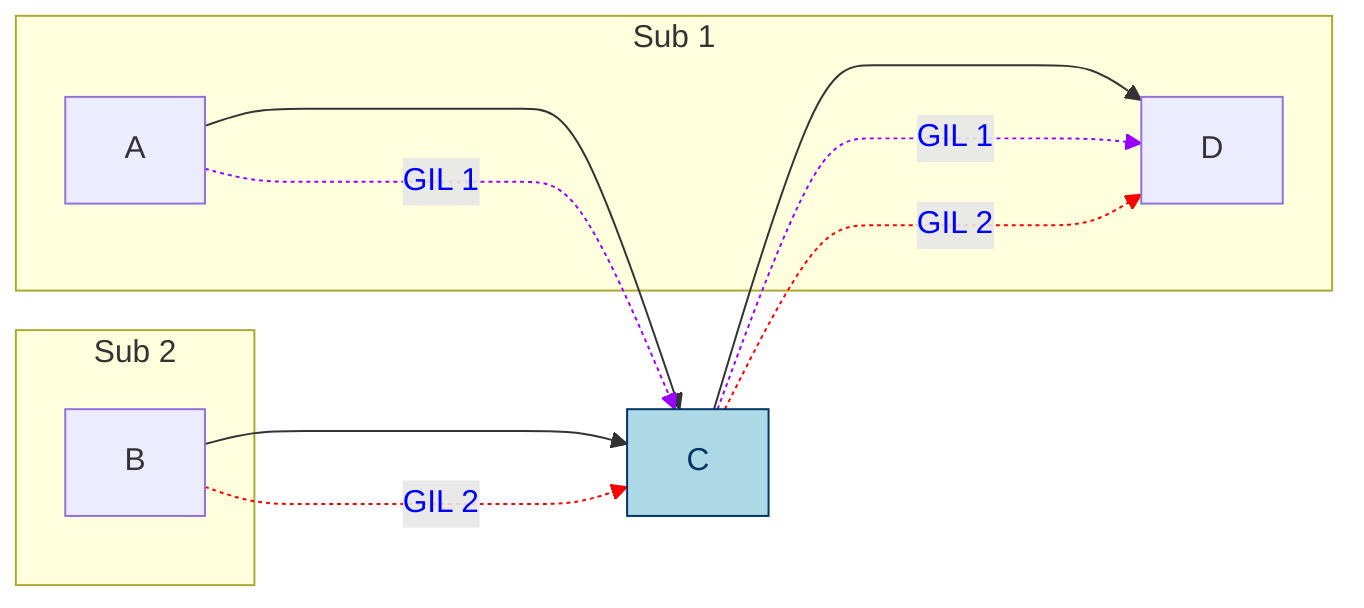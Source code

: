 graph LR
    subgraph Sub 1
      A[A]
      D[D]
    end

    subgraph Sub 2
      B[B]
    end

    C:::imm

    A ----> C
    B ----> C
    C ----> D
    A -. GIL 1 .-> C
    B -. GIL 2 .-> C
    C -. GIL 1 .-> D
    C -. GIL 2 .-> D

    classDef imm fill:#ADD8E6,stroke:#003366,stroke-width:1px,color:#003366;
    linkStyle 4,6 stroke:#f00,stroke-width:1px,color:blue;
    linkStyle 3,5 stroke:#90f,stroke-width:1px,color:blue;